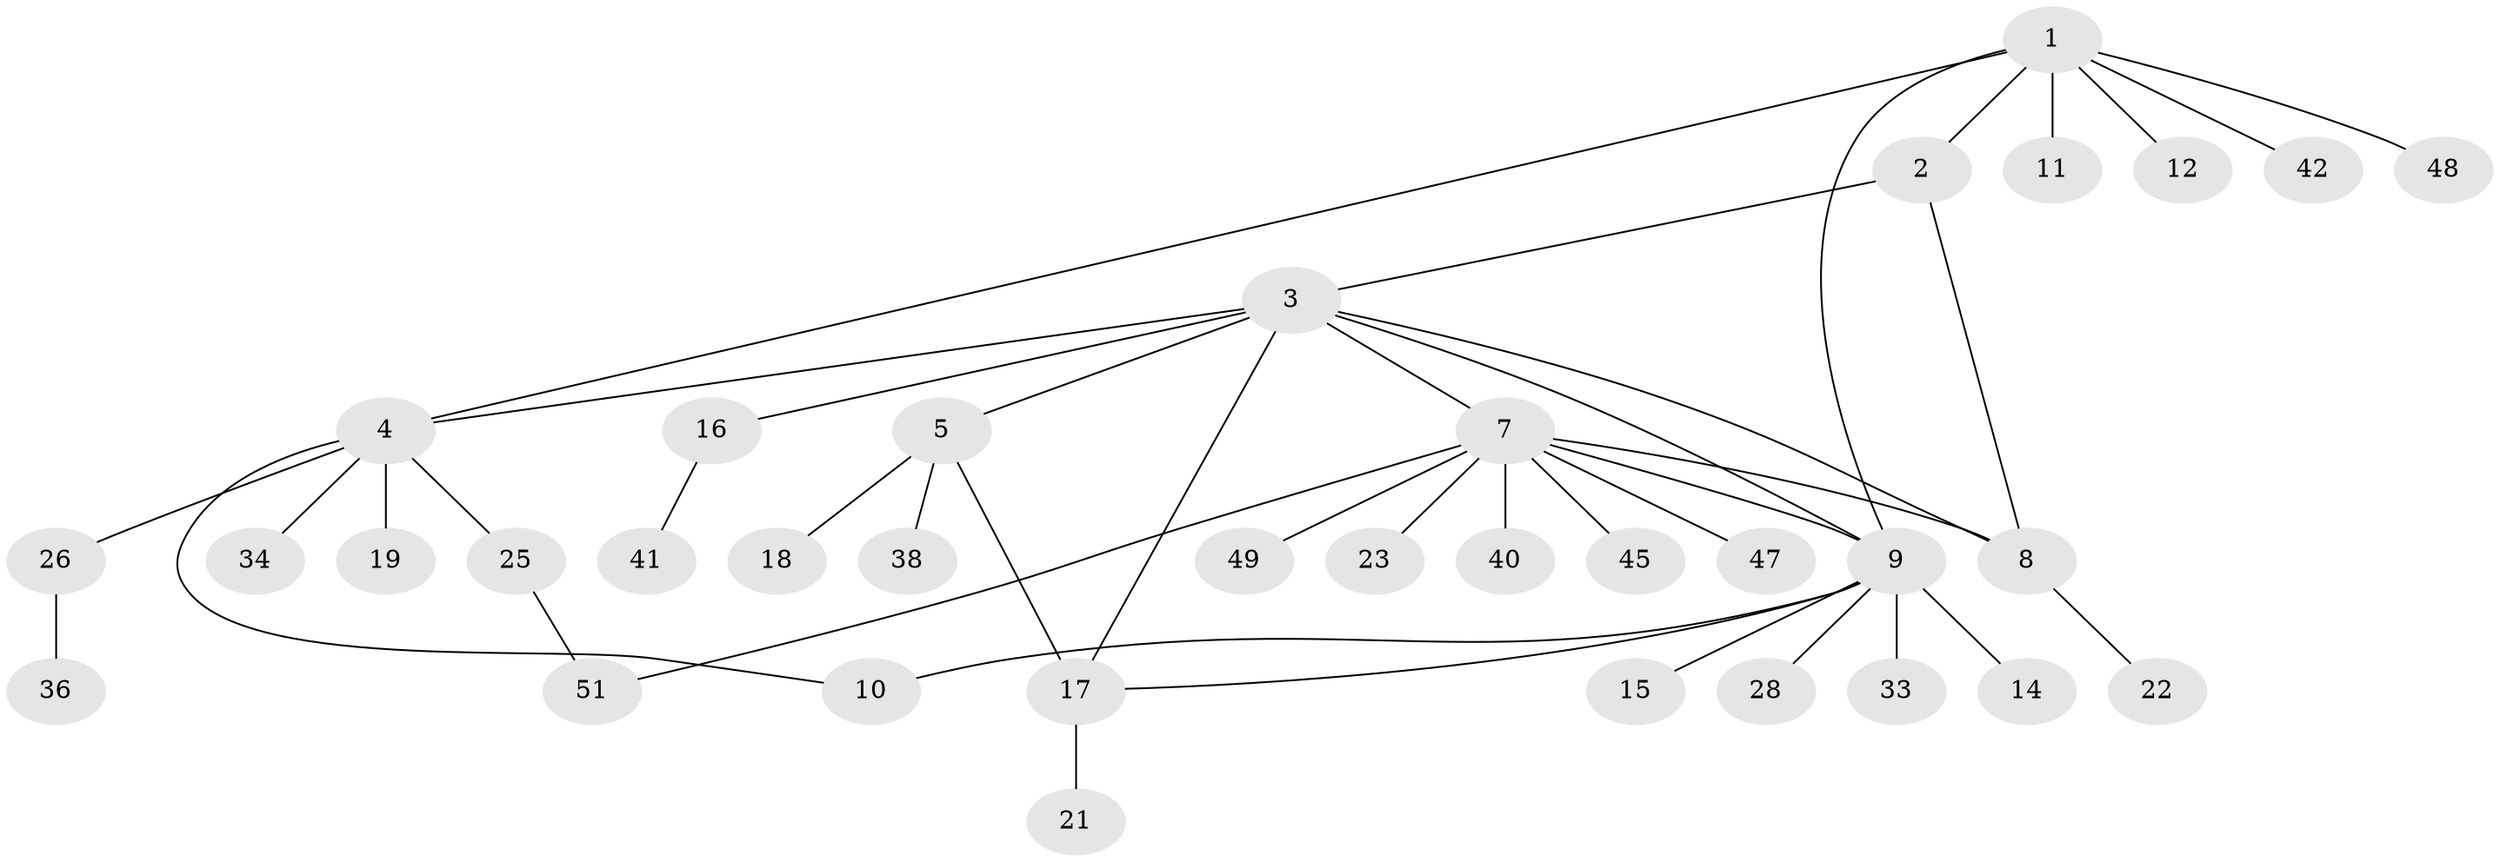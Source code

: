 // original degree distribution, {8: 0.038461538461538464, 4: 0.07692307692307693, 5: 0.038461538461538464, 6: 0.019230769230769232, 10: 0.019230769230769232, 7: 0.019230769230769232, 3: 0.038461538461538464, 1: 0.5576923076923077, 2: 0.19230769230769232}
// Generated by graph-tools (version 1.1) at 2025/11/02/27/25 16:11:32]
// undirected, 35 vertices, 43 edges
graph export_dot {
graph [start="1"]
  node [color=gray90,style=filled];
  1 [super="+50"];
  2 [super="+24"];
  3 [super="+6"];
  4 [super="+29"];
  5 [super="+20"];
  7 [super="+46"];
  8 [super="+37"];
  9 [super="+13"];
  10 [super="+27"];
  11;
  12;
  14 [super="+32"];
  15;
  16;
  17 [super="+30"];
  18;
  19;
  21 [super="+35"];
  22;
  23;
  25 [super="+52"];
  26 [super="+31"];
  28;
  33 [super="+39"];
  34;
  36 [super="+44"];
  38 [super="+43"];
  40;
  41;
  42;
  45;
  47;
  48;
  49;
  51;
  1 -- 2;
  1 -- 4;
  1 -- 9;
  1 -- 11;
  1 -- 12;
  1 -- 42;
  1 -- 48;
  2 -- 8;
  2 -- 3;
  3 -- 4;
  3 -- 7;
  3 -- 16;
  3 -- 5;
  3 -- 8;
  3 -- 9;
  3 -- 17;
  4 -- 10;
  4 -- 19;
  4 -- 25;
  4 -- 26;
  4 -- 34;
  5 -- 17;
  5 -- 18;
  5 -- 38;
  7 -- 8;
  7 -- 9;
  7 -- 23;
  7 -- 40;
  7 -- 45;
  7 -- 47;
  7 -- 49;
  7 -- 51;
  8 -- 22;
  9 -- 10;
  9 -- 17;
  9 -- 28;
  9 -- 15;
  9 -- 14;
  9 -- 33;
  16 -- 41;
  17 -- 21;
  25 -- 51;
  26 -- 36;
}
